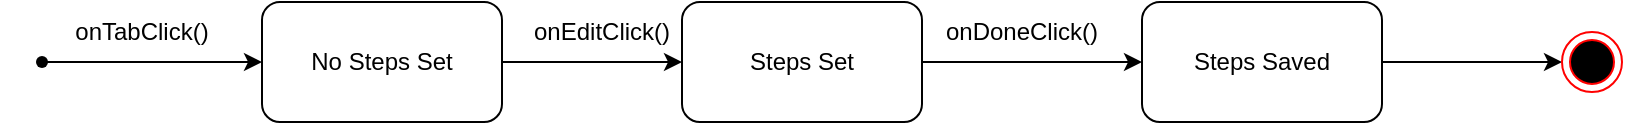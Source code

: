 <mxfile version="16.0.0" type="device"><diagram id="VSYGOIVS9YyOR8SMzdSI" name="Page-1"><mxGraphModel dx="826" dy="1008" grid="1" gridSize="10" guides="1" tooltips="1" connect="1" arrows="1" fold="1" page="1" pageScale="1" pageWidth="850" pageHeight="1100" math="0" shadow="0"><root><mxCell id="0"/><mxCell id="1" parent="0"/><mxCell id="6790jIaH7_jUQ6TH7bpZ-2" style="edgeStyle=orthogonalEdgeStyle;rounded=0;orthogonalLoop=1;jettySize=auto;html=1;" edge="1" parent="1" source="6790jIaH7_jUQ6TH7bpZ-1"><mxGeometry relative="1" as="geometry"><mxPoint x="130" y="350" as="targetPoint"/></mxGeometry></mxCell><mxCell id="6790jIaH7_jUQ6TH7bpZ-1" value="" style="shape=waypoint;sketch=0;fillStyle=solid;size=6;pointerEvents=1;points=[];fillColor=none;resizable=0;rotatable=0;perimeter=centerPerimeter;snapToPoint=1;" vertex="1" parent="1"><mxGeometry y="330" width="40" height="40" as="geometry"/></mxCell><mxCell id="6790jIaH7_jUQ6TH7bpZ-5" style="edgeStyle=orthogonalEdgeStyle;rounded=0;orthogonalLoop=1;jettySize=auto;html=1;" edge="1" parent="1" source="6790jIaH7_jUQ6TH7bpZ-3"><mxGeometry relative="1" as="geometry"><mxPoint x="340" y="350" as="targetPoint"/></mxGeometry></mxCell><mxCell id="6790jIaH7_jUQ6TH7bpZ-3" value="No Steps Set" style="rounded=1;whiteSpace=wrap;html=1;" vertex="1" parent="1"><mxGeometry x="130" y="320" width="120" height="60" as="geometry"/></mxCell><mxCell id="6790jIaH7_jUQ6TH7bpZ-4" value="onTabClick()" style="text;html=1;strokeColor=none;fillColor=none;align=center;verticalAlign=middle;whiteSpace=wrap;rounded=0;" vertex="1" parent="1"><mxGeometry x="40" y="320" width="60" height="30" as="geometry"/></mxCell><mxCell id="6790jIaH7_jUQ6TH7bpZ-6" value="onEditClick()" style="text;html=1;strokeColor=none;fillColor=none;align=center;verticalAlign=middle;whiteSpace=wrap;rounded=0;" vertex="1" parent="1"><mxGeometry x="270" y="320" width="60" height="30" as="geometry"/></mxCell><mxCell id="6790jIaH7_jUQ6TH7bpZ-8" style="edgeStyle=orthogonalEdgeStyle;rounded=0;orthogonalLoop=1;jettySize=auto;html=1;" edge="1" parent="1" source="6790jIaH7_jUQ6TH7bpZ-7"><mxGeometry relative="1" as="geometry"><mxPoint x="570" y="350" as="targetPoint"/></mxGeometry></mxCell><mxCell id="6790jIaH7_jUQ6TH7bpZ-7" value="Steps Set" style="rounded=1;whiteSpace=wrap;html=1;" vertex="1" parent="1"><mxGeometry x="340" y="320" width="120" height="60" as="geometry"/></mxCell><mxCell id="6790jIaH7_jUQ6TH7bpZ-12" style="edgeStyle=orthogonalEdgeStyle;rounded=0;orthogonalLoop=1;jettySize=auto;html=1;entryX=0;entryY=0.5;entryDx=0;entryDy=0;" edge="1" parent="1" source="6790jIaH7_jUQ6TH7bpZ-9" target="6790jIaH7_jUQ6TH7bpZ-11"><mxGeometry relative="1" as="geometry"/></mxCell><mxCell id="6790jIaH7_jUQ6TH7bpZ-9" value="Steps Saved" style="rounded=1;whiteSpace=wrap;html=1;" vertex="1" parent="1"><mxGeometry x="570" y="320" width="120" height="60" as="geometry"/></mxCell><mxCell id="6790jIaH7_jUQ6TH7bpZ-10" value="onDoneClick()" style="text;html=1;strokeColor=none;fillColor=none;align=center;verticalAlign=middle;whiteSpace=wrap;rounded=0;" vertex="1" parent="1"><mxGeometry x="480" y="320" width="60" height="30" as="geometry"/></mxCell><mxCell id="6790jIaH7_jUQ6TH7bpZ-11" value="" style="ellipse;html=1;shape=endState;fillColor=#000000;strokeColor=#ff0000;" vertex="1" parent="1"><mxGeometry x="780" y="335" width="30" height="30" as="geometry"/></mxCell></root></mxGraphModel></diagram></mxfile>